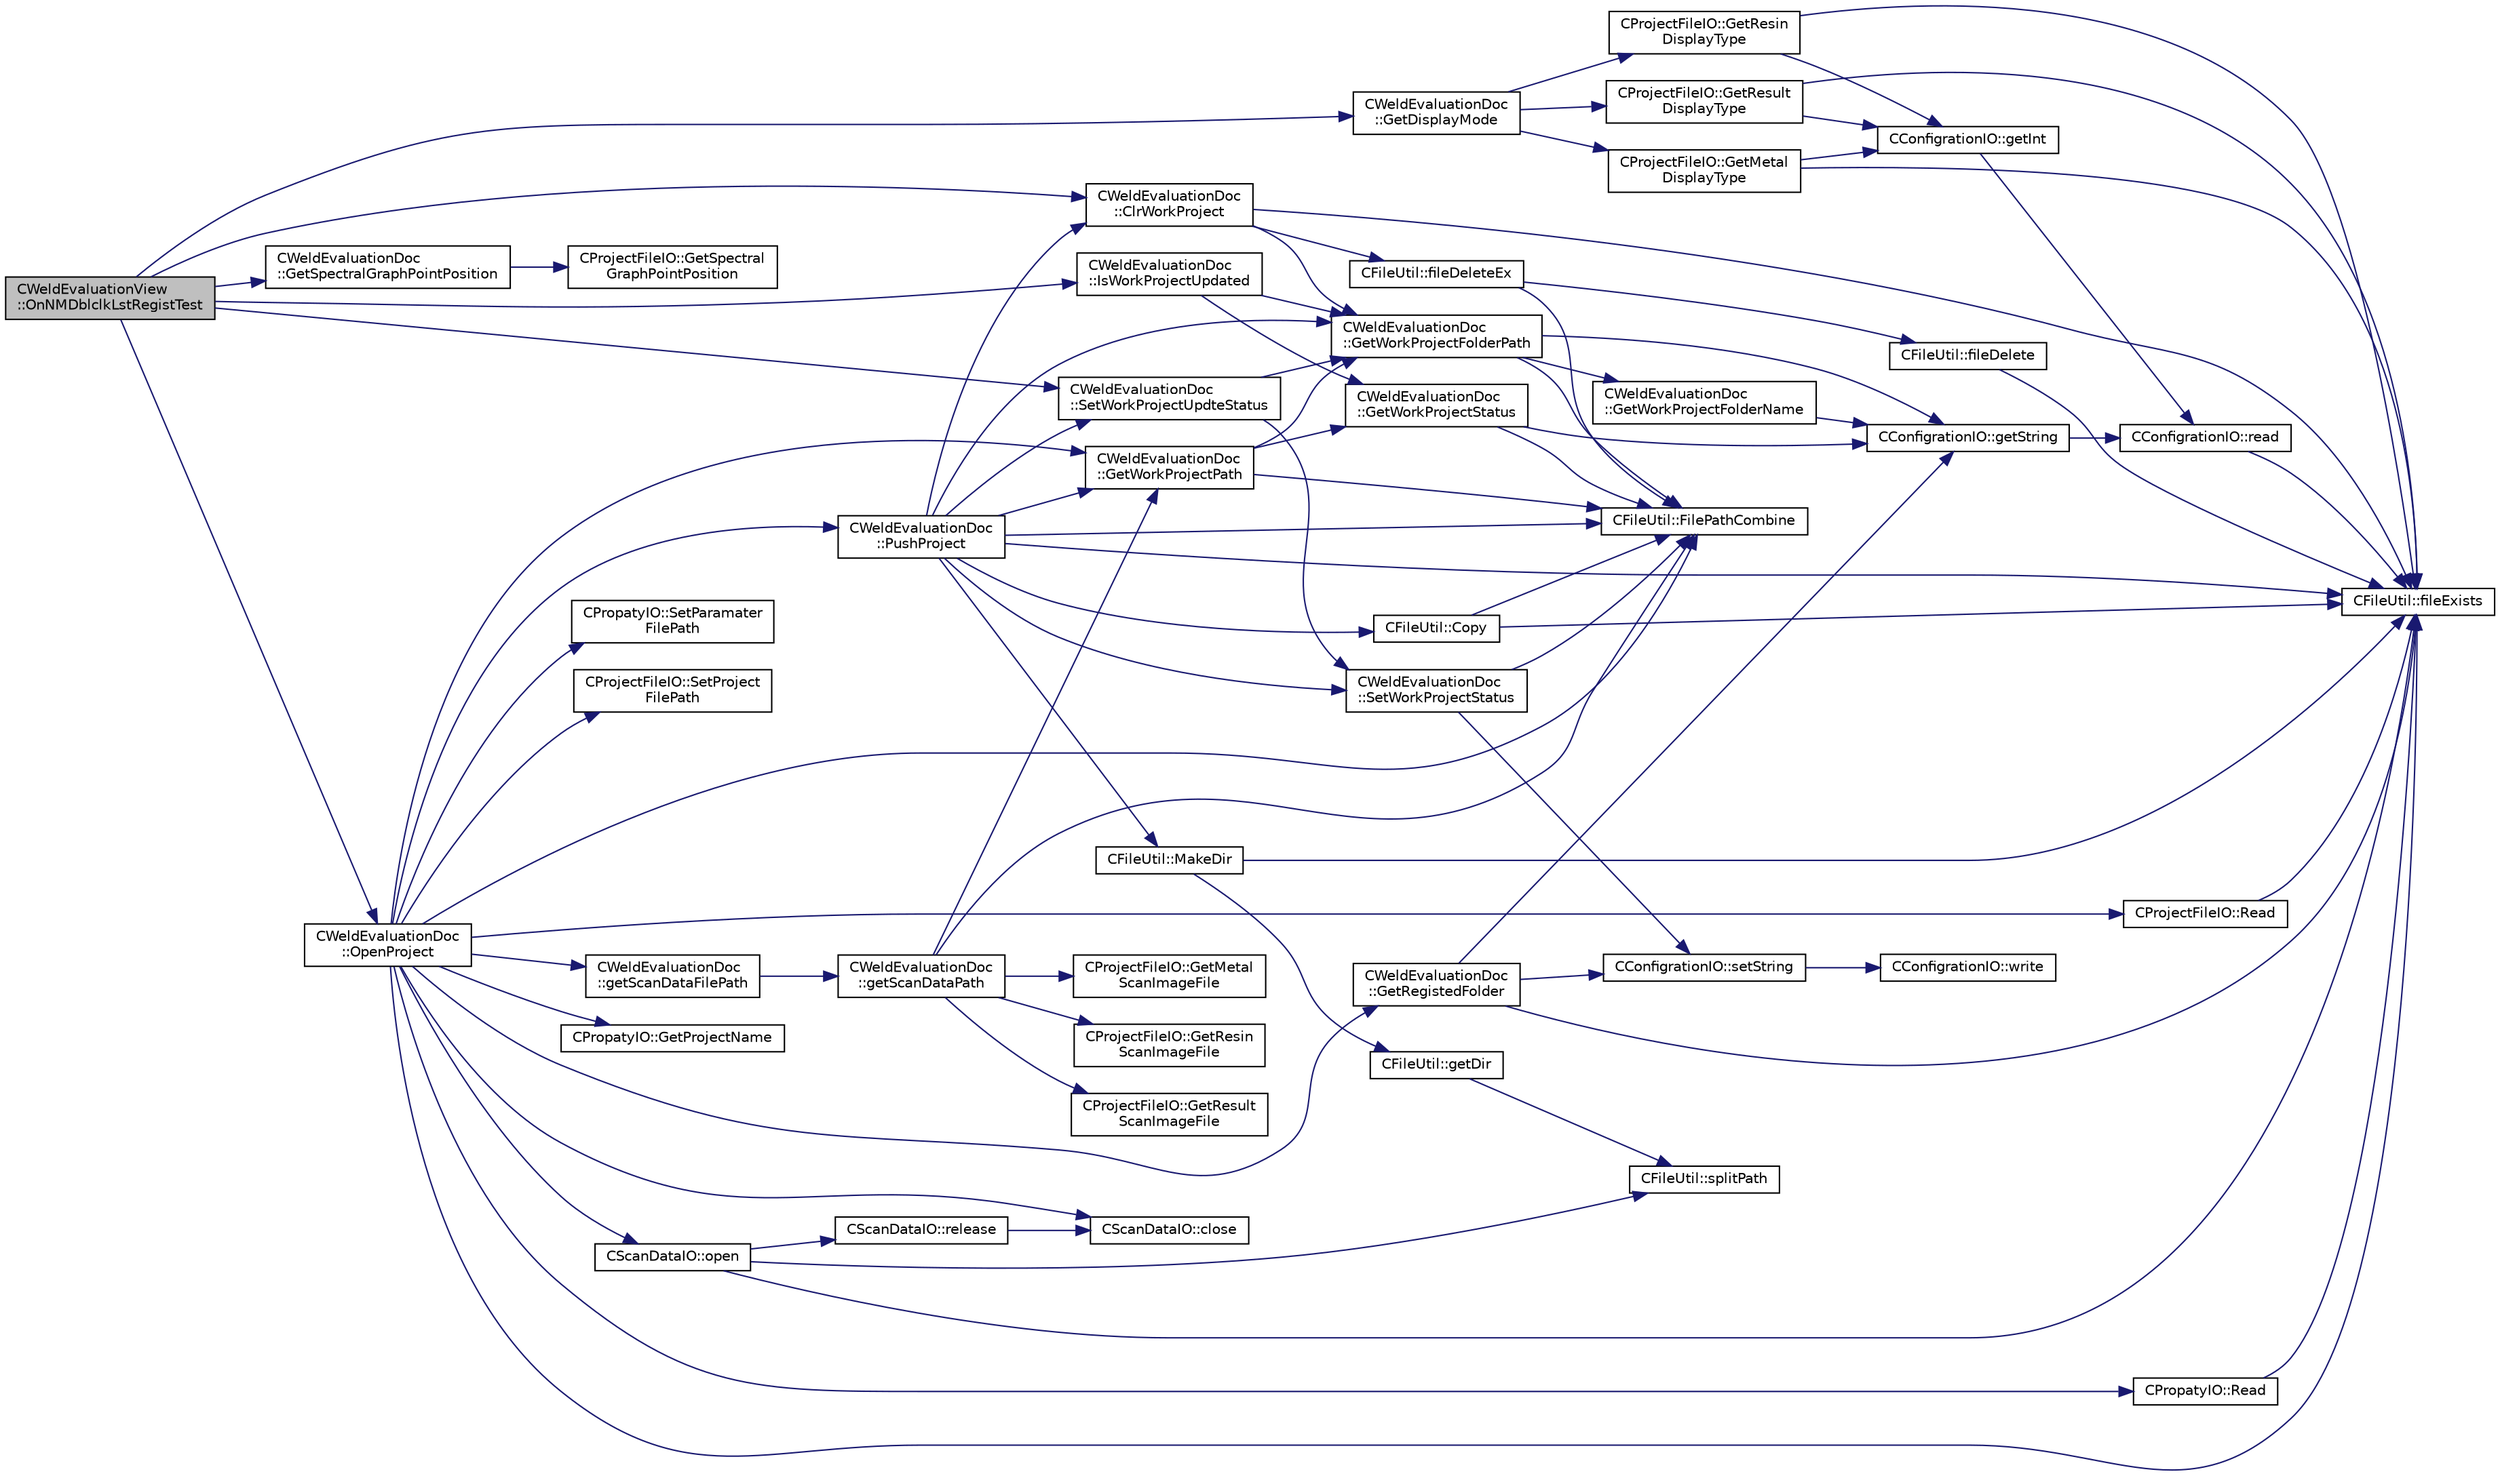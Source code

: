 digraph "CWeldEvaluationView::OnNMDblclkLstRegistTest"
{
 // LATEX_PDF_SIZE
  edge [fontname="Helvetica",fontsize="10",labelfontname="Helvetica",labelfontsize="10"];
  node [fontname="Helvetica",fontsize="10",shape=record];
  rankdir="LR";
  Node1 [label="CWeldEvaluationView\l::OnNMDblclkLstRegistTest",height=0.2,width=0.4,color="black", fillcolor="grey75", style="filled", fontcolor="black",tooltip="登録済み検査選択時処理"];
  Node1 -> Node2 [color="midnightblue",fontsize="10",style="solid",fontname="Helvetica"];
  Node2 [label="CWeldEvaluationDoc\l::ClrWorkProject",height=0.2,width=0.4,color="black", fillcolor="white", style="filled",URL="$class_c_weld_evaluation_doc.html#a66c4a406f8a43359ced44c21e974cb90",tooltip="ワークプロジェクトの削除"];
  Node2 -> Node3 [color="midnightblue",fontsize="10",style="solid",fontname="Helvetica"];
  Node3 [label="CFileUtil::fileDeleteEx",height=0.2,width=0.4,color="black", fillcolor="white", style="filled",URL="$class_c_file_util.html#a1a5b66b44b29a8777c94cf89f960323d",tooltip="ファイルを削除する（ディレクトリを含むリーカーシブル削除）"];
  Node3 -> Node4 [color="midnightblue",fontsize="10",style="solid",fontname="Helvetica"];
  Node4 [label="CFileUtil::fileDelete",height=0.2,width=0.4,color="black", fillcolor="white", style="filled",URL="$class_c_file_util.html#a390bb140d44dcbd206497e5efe5a76a8",tooltip="ファイルを削除する"];
  Node4 -> Node5 [color="midnightblue",fontsize="10",style="solid",fontname="Helvetica"];
  Node5 [label="CFileUtil::fileExists",height=0.2,width=0.4,color="black", fillcolor="white", style="filled",URL="$class_c_file_util.html#a9a8b3e89af30c1826d518719aad2c3df",tooltip="ファイルが存在するかを確認する"];
  Node3 -> Node6 [color="midnightblue",fontsize="10",style="solid",fontname="Helvetica"];
  Node6 [label="CFileUtil::FilePathCombine",height=0.2,width=0.4,color="black", fillcolor="white", style="filled",URL="$class_c_file_util.html#abc548d0aa8583bfd6f185c08711b1ec7",tooltip="ファイルパスの作成"];
  Node2 -> Node5 [color="midnightblue",fontsize="10",style="solid",fontname="Helvetica"];
  Node2 -> Node7 [color="midnightblue",fontsize="10",style="solid",fontname="Helvetica"];
  Node7 [label="CWeldEvaluationDoc\l::GetWorkProjectFolderPath",height=0.2,width=0.4,color="black", fillcolor="white", style="filled",URL="$class_c_weld_evaluation_doc.html#ad87e80d1bd51455408e6b782912c3036",tooltip="ワークプロジェクトのルートパス取得"];
  Node7 -> Node6 [color="midnightblue",fontsize="10",style="solid",fontname="Helvetica"];
  Node7 -> Node8 [color="midnightblue",fontsize="10",style="solid",fontname="Helvetica"];
  Node8 [label="CConfigrationIO::getString",height=0.2,width=0.4,color="black", fillcolor="white", style="filled",URL="$class_c_configration_i_o.html#a1c72779785c9de9ab2525d7320d12658",tooltip="指定セクションのキー値（文字列）を取得"];
  Node8 -> Node9 [color="midnightblue",fontsize="10",style="solid",fontname="Helvetica"];
  Node9 [label="CConfigrationIO::read",height=0.2,width=0.4,color="black", fillcolor="white", style="filled",URL="$class_c_configration_i_o.html#a73ecbb6f7141bad005e290e9f48c576f",tooltip="指定セクションのキー値を取得"];
  Node9 -> Node5 [color="midnightblue",fontsize="10",style="solid",fontname="Helvetica"];
  Node7 -> Node10 [color="midnightblue",fontsize="10",style="solid",fontname="Helvetica"];
  Node10 [label="CWeldEvaluationDoc\l::GetWorkProjectFolderName",height=0.2,width=0.4,color="black", fillcolor="white", style="filled",URL="$class_c_weld_evaluation_doc.html#a257f53f62470c8a5bde34819d1843362",tooltip="ワークプロジェクト名の取得"];
  Node10 -> Node8 [color="midnightblue",fontsize="10",style="solid",fontname="Helvetica"];
  Node1 -> Node11 [color="midnightblue",fontsize="10",style="solid",fontname="Helvetica"];
  Node11 [label="CWeldEvaluationDoc\l::GetDisplayMode",height=0.2,width=0.4,color="black", fillcolor="white", style="filled",URL="$class_c_weld_evaluation_doc.html#a6fb9f31759c4175b40446be90447a42f",tooltip="表示モードの取得"];
  Node11 -> Node12 [color="midnightblue",fontsize="10",style="solid",fontname="Helvetica"];
  Node12 [label="CProjectFileIO::GetMetal\lDisplayType",height=0.2,width=0.4,color="black", fillcolor="white", style="filled",URL="$class_c_project_file_i_o.html#a01bc129069b3ba05ed979729f88be551",tooltip="金属画像表示タイプの取得"];
  Node12 -> Node5 [color="midnightblue",fontsize="10",style="solid",fontname="Helvetica"];
  Node12 -> Node13 [color="midnightblue",fontsize="10",style="solid",fontname="Helvetica"];
  Node13 [label="CConfigrationIO::getInt",height=0.2,width=0.4,color="black", fillcolor="white", style="filled",URL="$class_c_configration_i_o.html#a60d2dbaa282946adcc42ebd04fc08805",tooltip="指定セクションのキー値（整数）を取得"];
  Node13 -> Node9 [color="midnightblue",fontsize="10",style="solid",fontname="Helvetica"];
  Node11 -> Node14 [color="midnightblue",fontsize="10",style="solid",fontname="Helvetica"];
  Node14 [label="CProjectFileIO::GetResin\lDisplayType",height=0.2,width=0.4,color="black", fillcolor="white", style="filled",URL="$class_c_project_file_i_o.html#ae824553dca5d5e1f69ea7e4687dd1588",tooltip="樹脂画像表示タイプの取得"];
  Node14 -> Node5 [color="midnightblue",fontsize="10",style="solid",fontname="Helvetica"];
  Node14 -> Node13 [color="midnightblue",fontsize="10",style="solid",fontname="Helvetica"];
  Node11 -> Node15 [color="midnightblue",fontsize="10",style="solid",fontname="Helvetica"];
  Node15 [label="CProjectFileIO::GetResult\lDisplayType",height=0.2,width=0.4,color="black", fillcolor="white", style="filled",URL="$class_c_project_file_i_o.html#a3ff4f09ff5ba28cac5284611c2f4a628",tooltip="接合結果画像表示タイプの取得"];
  Node15 -> Node5 [color="midnightblue",fontsize="10",style="solid",fontname="Helvetica"];
  Node15 -> Node13 [color="midnightblue",fontsize="10",style="solid",fontname="Helvetica"];
  Node1 -> Node16 [color="midnightblue",fontsize="10",style="solid",fontname="Helvetica"];
  Node16 [label="CWeldEvaluationDoc\l::GetSpectralGraphPointPosition",height=0.2,width=0.4,color="black", fillcolor="white", style="filled",URL="$class_c_weld_evaluation_doc.html#a4d73aeb4901a8e64596b44084254800b",tooltip="プロジェクトからのスペクトルグラフ（点指定）の位置の取得"];
  Node16 -> Node17 [color="midnightblue",fontsize="10",style="solid",fontname="Helvetica"];
  Node17 [label="CProjectFileIO::GetSpectral\lGraphPointPosition",height=0.2,width=0.4,color="black", fillcolor="white", style="filled",URL="$class_c_project_file_i_o.html#a49c7cd445cbff3f5e962fd19dee36cd2",tooltip="スペクトルグラフ（点指定）の位置の取得"];
  Node1 -> Node18 [color="midnightblue",fontsize="10",style="solid",fontname="Helvetica"];
  Node18 [label="CWeldEvaluationDoc\l::IsWorkProjectUpdated",height=0.2,width=0.4,color="black", fillcolor="white", style="filled",URL="$class_c_weld_evaluation_doc.html#a6d85514e7850edc2d4dc4c007445bb17",tooltip="プロジェクトの更新判定"];
  Node18 -> Node7 [color="midnightblue",fontsize="10",style="solid",fontname="Helvetica"];
  Node18 -> Node19 [color="midnightblue",fontsize="10",style="solid",fontname="Helvetica"];
  Node19 [label="CWeldEvaluationDoc\l::GetWorkProjectStatus",height=0.2,width=0.4,color="black", fillcolor="white", style="filled",URL="$class_c_weld_evaluation_doc.html#a827c581753a1e8dab5c6a6437e8d1696",tooltip="プロジェクトステータス取得"];
  Node19 -> Node6 [color="midnightblue",fontsize="10",style="solid",fontname="Helvetica"];
  Node19 -> Node8 [color="midnightblue",fontsize="10",style="solid",fontname="Helvetica"];
  Node1 -> Node20 [color="midnightblue",fontsize="10",style="solid",fontname="Helvetica"];
  Node20 [label="CWeldEvaluationDoc\l::OpenProject",height=0.2,width=0.4,color="black", fillcolor="white", style="filled",URL="$class_c_weld_evaluation_doc.html#abd81887407c6ef8abfb6beed49309aab",tooltip="既存プロジェクトのオープン"];
  Node20 -> Node21 [color="midnightblue",fontsize="10",style="solid",fontname="Helvetica"];
  Node21 [label="CScanDataIO::close",height=0.2,width=0.4,color="black", fillcolor="white", style="filled",URL="$class_c_scan_data_i_o.html#ae8fcb4c73d65ae2bcdff6f833fc93e29",tooltip="CubeFloatのクローズ"];
  Node20 -> Node5 [color="midnightblue",fontsize="10",style="solid",fontname="Helvetica"];
  Node20 -> Node6 [color="midnightblue",fontsize="10",style="solid",fontname="Helvetica"];
  Node20 -> Node22 [color="midnightblue",fontsize="10",style="solid",fontname="Helvetica"];
  Node22 [label="CPropatyIO::GetProjectName",height=0.2,width=0.4,color="black", fillcolor="white", style="filled",URL="$class_c_propaty_i_o.html#a63d5f780046e125660e2e9b51e754ad5",tooltip="プロジェクト名の取得"];
  Node20 -> Node23 [color="midnightblue",fontsize="10",style="solid",fontname="Helvetica"];
  Node23 [label="CWeldEvaluationDoc\l::GetRegistedFolder",height=0.2,width=0.4,color="black", fillcolor="white", style="filled",URL="$class_c_weld_evaluation_doc.html#ad3746774f32e3fa3fc4ebc4d4510d0ee",tooltip="登録済み試験格納フォルダの取得"];
  Node23 -> Node5 [color="midnightblue",fontsize="10",style="solid",fontname="Helvetica"];
  Node23 -> Node8 [color="midnightblue",fontsize="10",style="solid",fontname="Helvetica"];
  Node23 -> Node24 [color="midnightblue",fontsize="10",style="solid",fontname="Helvetica"];
  Node24 [label="CConfigrationIO::setString",height=0.2,width=0.4,color="black", fillcolor="white", style="filled",URL="$class_c_configration_i_o.html#a0fb34e01af48df8da81d80108ffa3d03",tooltip="指定セクションのキーに文字列を設定"];
  Node24 -> Node25 [color="midnightblue",fontsize="10",style="solid",fontname="Helvetica"];
  Node25 [label="CConfigrationIO::write",height=0.2,width=0.4,color="black", fillcolor="white", style="filled",URL="$class_c_configration_i_o.html#aa05f2d3bee4d0f39715b3e41429cdfd2",tooltip="指定セクションのキーに値を設定"];
  Node20 -> Node26 [color="midnightblue",fontsize="10",style="solid",fontname="Helvetica"];
  Node26 [label="CWeldEvaluationDoc\l::getScanDataFilePath",height=0.2,width=0.4,color="black", fillcolor="white", style="filled",URL="$class_c_weld_evaluation_doc.html#a20f4912ddc5aef772cd12ec334e55f04",tooltip="スキャンデータファイルパス取得"];
  Node26 -> Node27 [color="midnightblue",fontsize="10",style="solid",fontname="Helvetica"];
  Node27 [label="CWeldEvaluationDoc\l::getScanDataPath",height=0.2,width=0.4,color="black", fillcolor="white", style="filled",URL="$class_c_weld_evaluation_doc.html#a18363dcc891c5e076681195958f7ab18",tooltip="スキャンファイルパス取得（拡張子なし）"];
  Node27 -> Node6 [color="midnightblue",fontsize="10",style="solid",fontname="Helvetica"];
  Node27 -> Node28 [color="midnightblue",fontsize="10",style="solid",fontname="Helvetica"];
  Node28 [label="CProjectFileIO::GetMetal\lScanImageFile",height=0.2,width=0.4,color="black", fillcolor="white", style="filled",URL="$class_c_project_file_i_o.html#a9b2b2b42f5c25ec3e352dd5b2226b8a2",tooltip="金属面スキャン画像ファイル名の取得"];
  Node27 -> Node29 [color="midnightblue",fontsize="10",style="solid",fontname="Helvetica"];
  Node29 [label="CProjectFileIO::GetResin\lScanImageFile",height=0.2,width=0.4,color="black", fillcolor="white", style="filled",URL="$class_c_project_file_i_o.html#a4c86e9e72a5fdb38be8698a214f4a21e",tooltip="樹脂面スキャン画像ファイル名の取得"];
  Node27 -> Node30 [color="midnightblue",fontsize="10",style="solid",fontname="Helvetica"];
  Node30 [label="CProjectFileIO::GetResult\lScanImageFile",height=0.2,width=0.4,color="black", fillcolor="white", style="filled",URL="$class_c_project_file_i_o.html#ae329fa86b9074317f82eb6fb80d03f37",tooltip="接合結果画像スキャン画像ファイル名の取得"];
  Node27 -> Node31 [color="midnightblue",fontsize="10",style="solid",fontname="Helvetica"];
  Node31 [label="CWeldEvaluationDoc\l::GetWorkProjectPath",height=0.2,width=0.4,color="black", fillcolor="white", style="filled",URL="$class_c_weld_evaluation_doc.html#ab9b811efdecb8b32d42d8eaeba752b23",tooltip="ワークプロジェクトパスの取得"];
  Node31 -> Node6 [color="midnightblue",fontsize="10",style="solid",fontname="Helvetica"];
  Node31 -> Node7 [color="midnightblue",fontsize="10",style="solid",fontname="Helvetica"];
  Node31 -> Node19 [color="midnightblue",fontsize="10",style="solid",fontname="Helvetica"];
  Node20 -> Node31 [color="midnightblue",fontsize="10",style="solid",fontname="Helvetica"];
  Node20 -> Node32 [color="midnightblue",fontsize="10",style="solid",fontname="Helvetica"];
  Node32 [label="CScanDataIO::open",height=0.2,width=0.4,color="black", fillcolor="white", style="filled",URL="$class_c_scan_data_i_o.html#ae86f36b123901fbe038ff0f1669192bd",tooltip="オープン"];
  Node32 -> Node5 [color="midnightblue",fontsize="10",style="solid",fontname="Helvetica"];
  Node32 -> Node33 [color="midnightblue",fontsize="10",style="solid",fontname="Helvetica"];
  Node33 [label="CScanDataIO::release",height=0.2,width=0.4,color="black", fillcolor="white", style="filled",URL="$class_c_scan_data_i_o.html#a74d77b0c697e9eab35f6f233be162c27",tooltip="CubeFloatの解放"];
  Node33 -> Node21 [color="midnightblue",fontsize="10",style="solid",fontname="Helvetica"];
  Node32 -> Node34 [color="midnightblue",fontsize="10",style="solid",fontname="Helvetica"];
  Node34 [label="CFileUtil::splitPath",height=0.2,width=0.4,color="black", fillcolor="white", style="filled",URL="$class_c_file_util.html#acd0ab529d0f67b3a1d783e9b954c5576",tooltip="フィルパスを分解する"];
  Node20 -> Node35 [color="midnightblue",fontsize="10",style="solid",fontname="Helvetica"];
  Node35 [label="CWeldEvaluationDoc\l::PushProject",height=0.2,width=0.4,color="black", fillcolor="white", style="filled",URL="$class_c_weld_evaluation_doc.html#a051b247732fab46470782bf66c3cf332",tooltip="プロジェクトをワークへ移動"];
  Node35 -> Node2 [color="midnightblue",fontsize="10",style="solid",fontname="Helvetica"];
  Node35 -> Node36 [color="midnightblue",fontsize="10",style="solid",fontname="Helvetica"];
  Node36 [label="CFileUtil::Copy",height=0.2,width=0.4,color="black", fillcolor="white", style="filled",URL="$class_c_file_util.html#a3e7c1a5aac6ffb5357485b2a97c8b233",tooltip="ファイルのコピー"];
  Node36 -> Node5 [color="midnightblue",fontsize="10",style="solid",fontname="Helvetica"];
  Node36 -> Node6 [color="midnightblue",fontsize="10",style="solid",fontname="Helvetica"];
  Node35 -> Node5 [color="midnightblue",fontsize="10",style="solid",fontname="Helvetica"];
  Node35 -> Node6 [color="midnightblue",fontsize="10",style="solid",fontname="Helvetica"];
  Node35 -> Node7 [color="midnightblue",fontsize="10",style="solid",fontname="Helvetica"];
  Node35 -> Node31 [color="midnightblue",fontsize="10",style="solid",fontname="Helvetica"];
  Node35 -> Node37 [color="midnightblue",fontsize="10",style="solid",fontname="Helvetica"];
  Node37 [label="CFileUtil::MakeDir",height=0.2,width=0.4,color="black", fillcolor="white", style="filled",URL="$class_c_file_util.html#af931a05d8c01e5609eb3f6e0a18244c9",tooltip="ディレクトリの作成"];
  Node37 -> Node5 [color="midnightblue",fontsize="10",style="solid",fontname="Helvetica"];
  Node37 -> Node38 [color="midnightblue",fontsize="10",style="solid",fontname="Helvetica"];
  Node38 [label="CFileUtil::getDir",height=0.2,width=0.4,color="black", fillcolor="white", style="filled",URL="$class_c_file_util.html#a1308760e07cde212bd7ee59ae99fbf99",tooltip="ファイルパスからディレクトリを取得する"];
  Node38 -> Node34 [color="midnightblue",fontsize="10",style="solid",fontname="Helvetica"];
  Node35 -> Node39 [color="midnightblue",fontsize="10",style="solid",fontname="Helvetica"];
  Node39 [label="CWeldEvaluationDoc\l::SetWorkProjectStatus",height=0.2,width=0.4,color="black", fillcolor="white", style="filled",URL="$class_c_weld_evaluation_doc.html#a7e566eb5b56caf422a7b530513bb1f0a",tooltip="プロジェクトステータス設定"];
  Node39 -> Node6 [color="midnightblue",fontsize="10",style="solid",fontname="Helvetica"];
  Node39 -> Node24 [color="midnightblue",fontsize="10",style="solid",fontname="Helvetica"];
  Node35 -> Node40 [color="midnightblue",fontsize="10",style="solid",fontname="Helvetica"];
  Node40 [label="CWeldEvaluationDoc\l::SetWorkProjectUpdteStatus",height=0.2,width=0.4,color="black", fillcolor="white", style="filled",URL="$class_c_weld_evaluation_doc.html#aacd463c0c66894d78faa479f9cf975f8",tooltip="プロジェクトの更新ステータス設定"];
  Node40 -> Node7 [color="midnightblue",fontsize="10",style="solid",fontname="Helvetica"];
  Node40 -> Node39 [color="midnightblue",fontsize="10",style="solid",fontname="Helvetica"];
  Node20 -> Node41 [color="midnightblue",fontsize="10",style="solid",fontname="Helvetica"];
  Node41 [label="CProjectFileIO::Read",height=0.2,width=0.4,color="black", fillcolor="white", style="filled",URL="$class_c_project_file_i_o.html#a659e5931885ed15759f868773e07d47d",tooltip="パラメータファイルの読み込み"];
  Node41 -> Node5 [color="midnightblue",fontsize="10",style="solid",fontname="Helvetica"];
  Node20 -> Node42 [color="midnightblue",fontsize="10",style="solid",fontname="Helvetica"];
  Node42 [label="CPropatyIO::Read",height=0.2,width=0.4,color="black", fillcolor="white", style="filled",URL="$class_c_propaty_i_o.html#a4b1875f347bb78719ec500d3576cc8da",tooltip="パラメータファイルの読み込み"];
  Node42 -> Node5 [color="midnightblue",fontsize="10",style="solid",fontname="Helvetica"];
  Node20 -> Node43 [color="midnightblue",fontsize="10",style="solid",fontname="Helvetica"];
  Node43 [label="CPropatyIO::SetParamater\lFilePath",height=0.2,width=0.4,color="black", fillcolor="white", style="filled",URL="$class_c_propaty_i_o.html#a10776a11f9db9cd8257bbbed3cfa432d",tooltip="パラメータファイルパスの設定"];
  Node20 -> Node44 [color="midnightblue",fontsize="10",style="solid",fontname="Helvetica"];
  Node44 [label="CProjectFileIO::SetProject\lFilePath",height=0.2,width=0.4,color="black", fillcolor="white", style="filled",URL="$class_c_project_file_i_o.html#a6f6f9e4209cde2d4786f4ec7db1cd0a2",tooltip="プロジェクトファイルパスの設定"];
  Node1 -> Node40 [color="midnightblue",fontsize="10",style="solid",fontname="Helvetica"];
}
